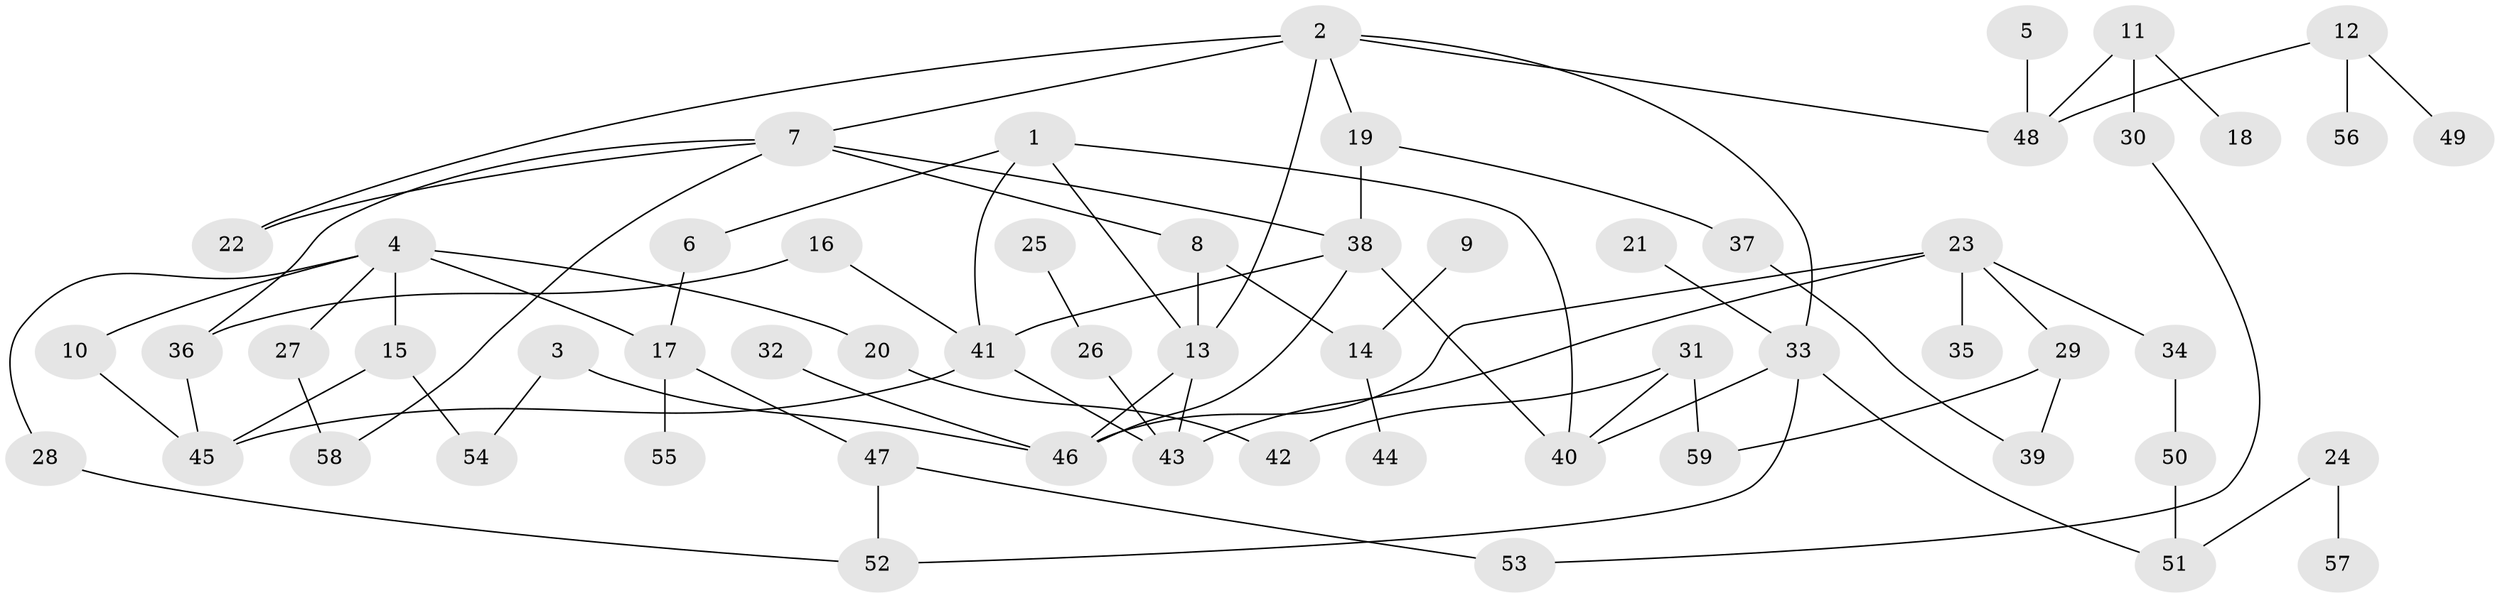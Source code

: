 // original degree distribution, {5: 0.06837606837606838, 6: 0.02564102564102564, 4: 0.09401709401709402, 3: 0.15384615384615385, 2: 0.28205128205128205, 1: 0.358974358974359, 7: 0.017094017094017096}
// Generated by graph-tools (version 1.1) at 2025/36/03/04/25 23:36:02]
// undirected, 59 vertices, 80 edges
graph export_dot {
  node [color=gray90,style=filled];
  1;
  2;
  3;
  4;
  5;
  6;
  7;
  8;
  9;
  10;
  11;
  12;
  13;
  14;
  15;
  16;
  17;
  18;
  19;
  20;
  21;
  22;
  23;
  24;
  25;
  26;
  27;
  28;
  29;
  30;
  31;
  32;
  33;
  34;
  35;
  36;
  37;
  38;
  39;
  40;
  41;
  42;
  43;
  44;
  45;
  46;
  47;
  48;
  49;
  50;
  51;
  52;
  53;
  54;
  55;
  56;
  57;
  58;
  59;
  1 -- 6 [weight=1.0];
  1 -- 13 [weight=1.0];
  1 -- 40 [weight=1.0];
  1 -- 41 [weight=1.0];
  2 -- 7 [weight=1.0];
  2 -- 13 [weight=1.0];
  2 -- 19 [weight=1.0];
  2 -- 22 [weight=1.0];
  2 -- 33 [weight=1.0];
  2 -- 48 [weight=1.0];
  3 -- 46 [weight=1.0];
  3 -- 54 [weight=1.0];
  4 -- 10 [weight=1.0];
  4 -- 15 [weight=1.0];
  4 -- 17 [weight=1.0];
  4 -- 20 [weight=1.0];
  4 -- 27 [weight=1.0];
  4 -- 28 [weight=1.0];
  5 -- 48 [weight=1.0];
  6 -- 17 [weight=1.0];
  7 -- 8 [weight=1.0];
  7 -- 22 [weight=1.0];
  7 -- 36 [weight=1.0];
  7 -- 38 [weight=1.0];
  7 -- 58 [weight=1.0];
  8 -- 13 [weight=1.0];
  8 -- 14 [weight=1.0];
  9 -- 14 [weight=1.0];
  10 -- 45 [weight=1.0];
  11 -- 18 [weight=1.0];
  11 -- 30 [weight=1.0];
  11 -- 48 [weight=1.0];
  12 -- 48 [weight=1.0];
  12 -- 49 [weight=1.0];
  12 -- 56 [weight=1.0];
  13 -- 43 [weight=1.0];
  13 -- 46 [weight=1.0];
  14 -- 44 [weight=1.0];
  15 -- 45 [weight=1.0];
  15 -- 54 [weight=1.0];
  16 -- 36 [weight=1.0];
  16 -- 41 [weight=1.0];
  17 -- 47 [weight=1.0];
  17 -- 55 [weight=1.0];
  19 -- 37 [weight=1.0];
  19 -- 38 [weight=1.0];
  20 -- 42 [weight=1.0];
  21 -- 33 [weight=1.0];
  23 -- 29 [weight=1.0];
  23 -- 34 [weight=1.0];
  23 -- 35 [weight=1.0];
  23 -- 43 [weight=1.0];
  23 -- 46 [weight=1.0];
  24 -- 51 [weight=1.0];
  24 -- 57 [weight=1.0];
  25 -- 26 [weight=1.0];
  26 -- 43 [weight=1.0];
  27 -- 58 [weight=1.0];
  28 -- 52 [weight=1.0];
  29 -- 39 [weight=1.0];
  29 -- 59 [weight=1.0];
  30 -- 53 [weight=1.0];
  31 -- 40 [weight=1.0];
  31 -- 42 [weight=1.0];
  31 -- 59 [weight=1.0];
  32 -- 46 [weight=1.0];
  33 -- 40 [weight=1.0];
  33 -- 51 [weight=1.0];
  33 -- 52 [weight=1.0];
  34 -- 50 [weight=1.0];
  36 -- 45 [weight=1.0];
  37 -- 39 [weight=1.0];
  38 -- 40 [weight=1.0];
  38 -- 41 [weight=1.0];
  38 -- 46 [weight=1.0];
  41 -- 43 [weight=1.0];
  41 -- 45 [weight=1.0];
  47 -- 52 [weight=1.0];
  47 -- 53 [weight=1.0];
  50 -- 51 [weight=1.0];
}
